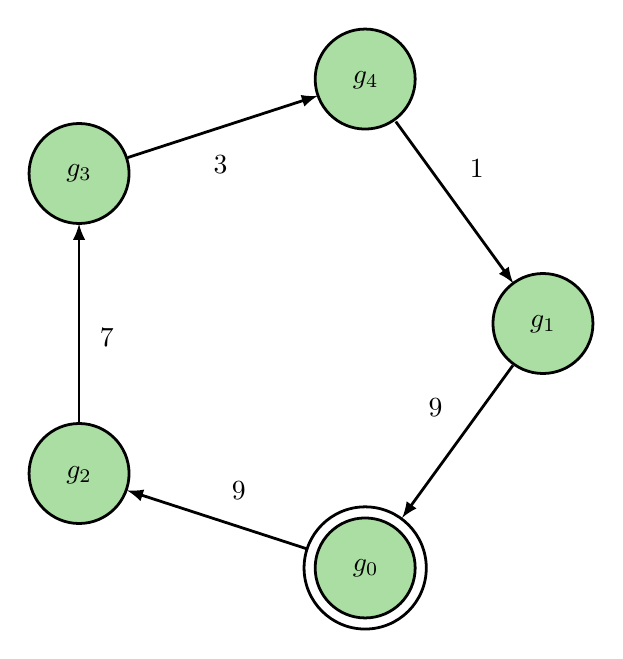 
\begin{tikzpicture}[>=latex,line join=bevel,]
  \pgfsetlinewidth{1bp}
%%
\pgfsetcolor{black}
  % Edge: g_1 -> g_0
  \draw [->] (175.17bp,95.899bp) .. controls (165.96bp,83.222bp) and (152.5bp,64.703bp)  .. (135.29bp,41.006bp);
  \definecolor{strokecol}{rgb}{0.0,0.0,0.0};
  \pgfsetstrokecolor{strokecol}
  \draw (147.32bp,80.701bp) node {$9$};
  % Edge: g_2 -> g_3
  \draw [->] (19bp,74.942bp) .. controls (19bp,91.881bp) and (19bp,117.26bp)  .. (19bp,146.91bp);
  \draw (29bp,105.86bp) node {$7$};
  % Edge: g_0 -> g_2
  \draw [->] (100.82bp,29.948bp) .. controls (84.98bp,35.095bp) and (63.271bp,42.149bp)  .. (36.256bp,50.927bp);
  \draw (76.508bp,50.823bp) node {$9$};
  % Edge: g_3 -> g_4
  \draw [->] (36.507bp,170.74bp) .. controls (52.617bp,175.97bp) and (76.752bp,183.82bp)  .. (104.96bp,192.98bp);
  \draw (69.908bp,168.29bp) node {$3$};
  % Edge: g_4 -> g_1
  \draw [->] (133.03bp,183.69bp) .. controls (142.98bp,169.99bp) and (157.9bp,149.46bp)  .. (175.33bp,125.46bp);
  \draw (162.2bp,166.68bp) node {$1$};
  % Node: g_4
\begin{scope}
  \definecolor{strokecol}{rgb}{0.0,0.0,0.0};
  \pgfsetstrokecolor{strokecol}
  \definecolor{fillcol}{rgb}{0.67,0.87,0.64};
  \pgfsetfillcolor{fillcol}
  \filldraw [opacity=1.0] (122bp,199bp) ellipse (18bp and 18bp);
  \draw (122.21bp,198.58bp) node {$g_4$};
\end{scope}
  % Node: g_1
\begin{scope}
  \definecolor{strokecol}{rgb}{0.0,0.0,0.0};
  \pgfsetstrokecolor{strokecol}
  \definecolor{fillcol}{rgb}{0.67,0.87,0.64};
  \pgfsetfillcolor{fillcol}
  \filldraw [opacity=1.0] (186bp,111bp) ellipse (18bp and 18bp);
  \draw (185.99bp,110.79bp) node {$g_1$};
\end{scope}
  % Node: g_0
\begin{scope}
  \definecolor{strokecol}{rgb}{0.0,0.0,0.0};
  \pgfsetstrokecolor{strokecol}
  \definecolor{fillcol}{rgb}{0.67,0.87,0.64};
  \pgfsetfillcolor{fillcol}
  \filldraw [opacity=1.0] (122bp,23bp) ellipse (18bp and 18bp);
  \draw (122bp,23bp) ellipse (22bp and 22bp);
  \draw (122.21bp,23bp) node {$g_0$};
\end{scope}
  % Node: g_3
\begin{scope}
  \definecolor{strokecol}{rgb}{0.0,0.0,0.0};
  \pgfsetstrokecolor{strokecol}
  \definecolor{fillcol}{rgb}{0.67,0.87,0.64};
  \pgfsetfillcolor{fillcol}
  \filldraw [opacity=1.0] (19bp,165bp) ellipse (18bp and 18bp);
  \draw (19bp,165.05bp) node {$g_3$};
\end{scope}
  % Node: g_2
\begin{scope}
  \definecolor{strokecol}{rgb}{0.0,0.0,0.0};
  \pgfsetstrokecolor{strokecol}
  \definecolor{fillcol}{rgb}{0.67,0.87,0.64};
  \pgfsetfillcolor{fillcol}
  \filldraw [opacity=1.0] (19bp,57bp) ellipse (18bp and 18bp);
  \draw (19bp,56.534bp) node {$g_2$};
\end{scope}
%
\end{tikzpicture}
